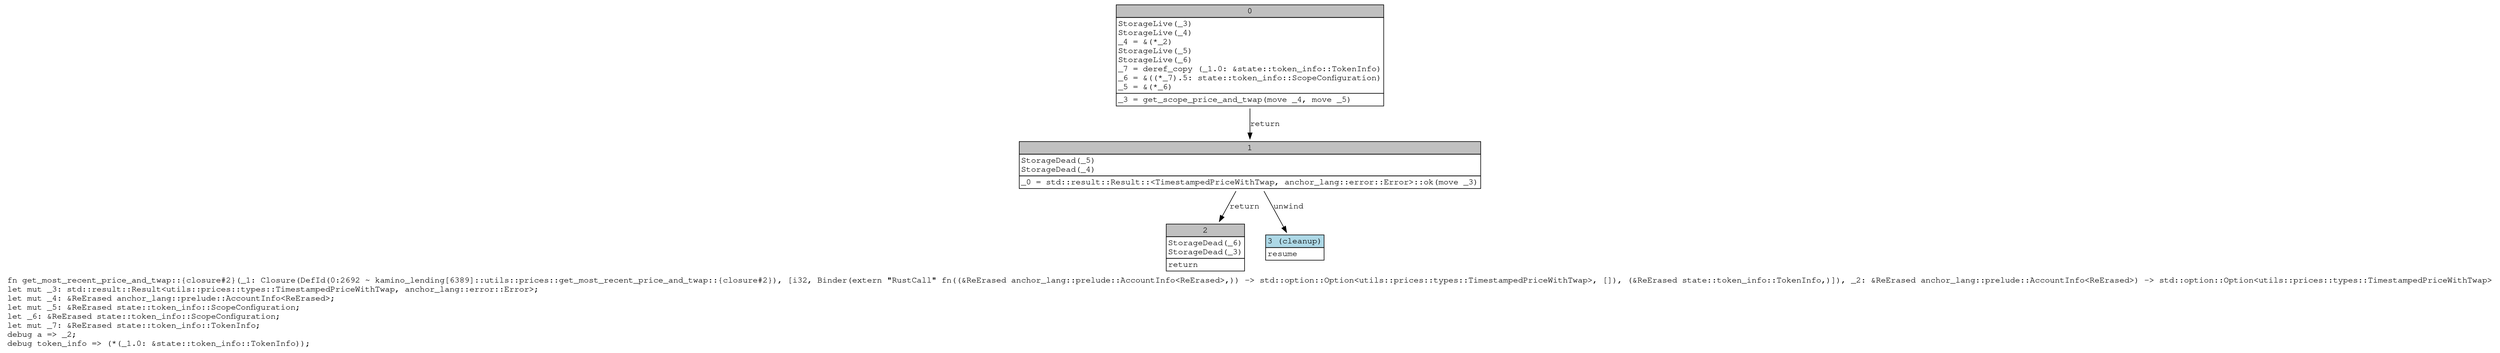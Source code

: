 digraph Mir_0_2692 {
    graph [fontname="Courier, monospace"];
    node [fontname="Courier, monospace"];
    edge [fontname="Courier, monospace"];
    label=<fn get_most_recent_price_and_twap::{closure#2}(_1: Closure(DefId(0:2692 ~ kamino_lending[6389]::utils::prices::get_most_recent_price_and_twap::{closure#2}), [i32, Binder(extern &quot;RustCall&quot; fn((&amp;ReErased anchor_lang::prelude::AccountInfo&lt;ReErased&gt;,)) -&gt; std::option::Option&lt;utils::prices::types::TimestampedPriceWithTwap&gt;, []), (&amp;ReErased state::token_info::TokenInfo,)]), _2: &amp;ReErased anchor_lang::prelude::AccountInfo&lt;ReErased&gt;) -&gt; std::option::Option&lt;utils::prices::types::TimestampedPriceWithTwap&gt;<br align="left"/>let mut _3: std::result::Result&lt;utils::prices::types::TimestampedPriceWithTwap, anchor_lang::error::Error&gt;;<br align="left"/>let mut _4: &amp;ReErased anchor_lang::prelude::AccountInfo&lt;ReErased&gt;;<br align="left"/>let mut _5: &amp;ReErased state::token_info::ScopeConfiguration;<br align="left"/>let _6: &amp;ReErased state::token_info::ScopeConfiguration;<br align="left"/>let mut _7: &amp;ReErased state::token_info::TokenInfo;<br align="left"/>debug a =&gt; _2;<br align="left"/>debug token_info =&gt; (*(_1.0: &amp;state::token_info::TokenInfo));<br align="left"/>>;
    bb0__0_2692 [shape="none", label=<<table border="0" cellborder="1" cellspacing="0"><tr><td bgcolor="gray" align="center" colspan="1">0</td></tr><tr><td align="left" balign="left">StorageLive(_3)<br/>StorageLive(_4)<br/>_4 = &amp;(*_2)<br/>StorageLive(_5)<br/>StorageLive(_6)<br/>_7 = deref_copy (_1.0: &amp;state::token_info::TokenInfo)<br/>_6 = &amp;((*_7).5: state::token_info::ScopeConfiguration)<br/>_5 = &amp;(*_6)<br/></td></tr><tr><td align="left">_3 = get_scope_price_and_twap(move _4, move _5)</td></tr></table>>];
    bb1__0_2692 [shape="none", label=<<table border="0" cellborder="1" cellspacing="0"><tr><td bgcolor="gray" align="center" colspan="1">1</td></tr><tr><td align="left" balign="left">StorageDead(_5)<br/>StorageDead(_4)<br/></td></tr><tr><td align="left">_0 = std::result::Result::&lt;TimestampedPriceWithTwap, anchor_lang::error::Error&gt;::ok(move _3)</td></tr></table>>];
    bb2__0_2692 [shape="none", label=<<table border="0" cellborder="1" cellspacing="0"><tr><td bgcolor="gray" align="center" colspan="1">2</td></tr><tr><td align="left" balign="left">StorageDead(_6)<br/>StorageDead(_3)<br/></td></tr><tr><td align="left">return</td></tr></table>>];
    bb3__0_2692 [shape="none", label=<<table border="0" cellborder="1" cellspacing="0"><tr><td bgcolor="lightblue" align="center" colspan="1">3 (cleanup)</td></tr><tr><td align="left">resume</td></tr></table>>];
    bb0__0_2692 -> bb1__0_2692 [label="return"];
    bb1__0_2692 -> bb2__0_2692 [label="return"];
    bb1__0_2692 -> bb3__0_2692 [label="unwind"];
}
